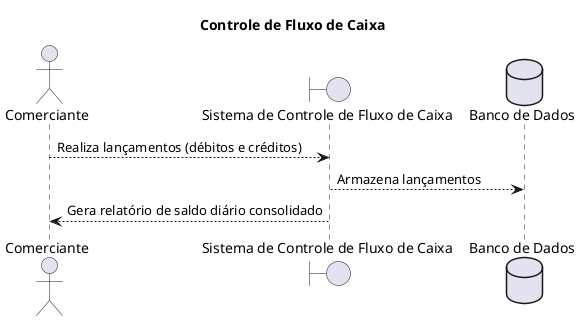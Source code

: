 @startuml ControleFluxoCAixaContainer
title Controle de Fluxo de Caixa

actor Comerciante as comerciante
boundary "Sistema de Controle de Fluxo de Caixa" as sistema
database "Banco de Dados" as banco

comerciante --> sistema: Realiza lançamentos (débitos e créditos)
sistema --> banco: Armazena lançamentos
sistema --> comerciante: Gera relatório de saldo diário consolidado

@enduml
